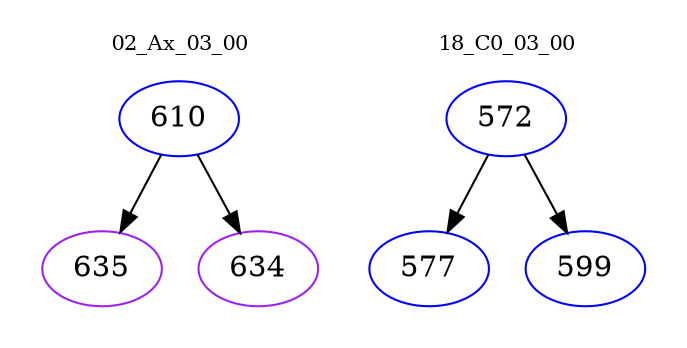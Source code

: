 digraph{
subgraph cluster_0 {
color = white
label = "02_Ax_03_00";
fontsize=10;
T0_610 [label="610", color="blue"]
T0_610 -> T0_635 [color="black"]
T0_635 [label="635", color="purple"]
T0_610 -> T0_634 [color="black"]
T0_634 [label="634", color="purple"]
}
subgraph cluster_1 {
color = white
label = "18_C0_03_00";
fontsize=10;
T1_572 [label="572", color="blue"]
T1_572 -> T1_577 [color="black"]
T1_577 [label="577", color="blue"]
T1_572 -> T1_599 [color="black"]
T1_599 [label="599", color="blue"]
}
}
